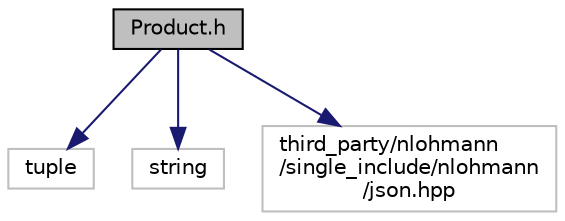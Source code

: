 digraph "Product.h"
{
 // LATEX_PDF_SIZE
  edge [fontname="Helvetica",fontsize="10",labelfontname="Helvetica",labelfontsize="10"];
  node [fontname="Helvetica",fontsize="10",shape=record];
  Node1 [label="Product.h",height=0.2,width=0.4,color="black", fillcolor="grey75", style="filled", fontcolor="black",tooltip="This header includes the class for Products. The product class includes members such as productID,..."];
  Node1 -> Node2 [color="midnightblue",fontsize="10",style="solid",fontname="Helvetica"];
  Node2 [label="tuple",height=0.2,width=0.4,color="grey75", fillcolor="white", style="filled",tooltip=" "];
  Node1 -> Node3 [color="midnightblue",fontsize="10",style="solid",fontname="Helvetica"];
  Node3 [label="string",height=0.2,width=0.4,color="grey75", fillcolor="white", style="filled",tooltip=" "];
  Node1 -> Node4 [color="midnightblue",fontsize="10",style="solid",fontname="Helvetica"];
  Node4 [label="third_party/nlohmann\l/single_include/nlohmann\l/json.hpp",height=0.2,width=0.4,color="grey75", fillcolor="white", style="filled",tooltip=" "];
}
